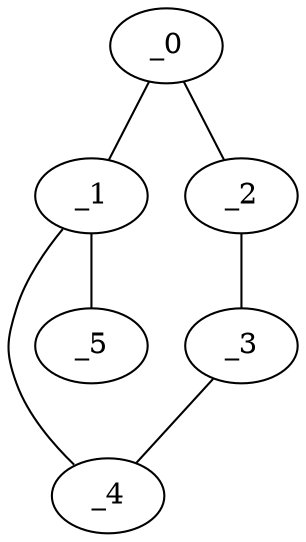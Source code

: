 graph WP1_0101 {
	_0	 [x="0.602232",
		y="3.00039"];
	_1	 [x=1,
		y="0.48"];
	_0 -- _1;
	_2	 [x="2.79095",
		y="2.83283"];
	_0 -- _2;
	_4	 [x="1.64078",
		y="1.56455"];
	_1 -- _4;
	_5	 [x="2.83528",
		y="1.89552"];
	_1 -- _5;
	_3	 [x="1.65024",
		y="0.115688"];
	_2 -- _3;
	_3 -- _4;
}
